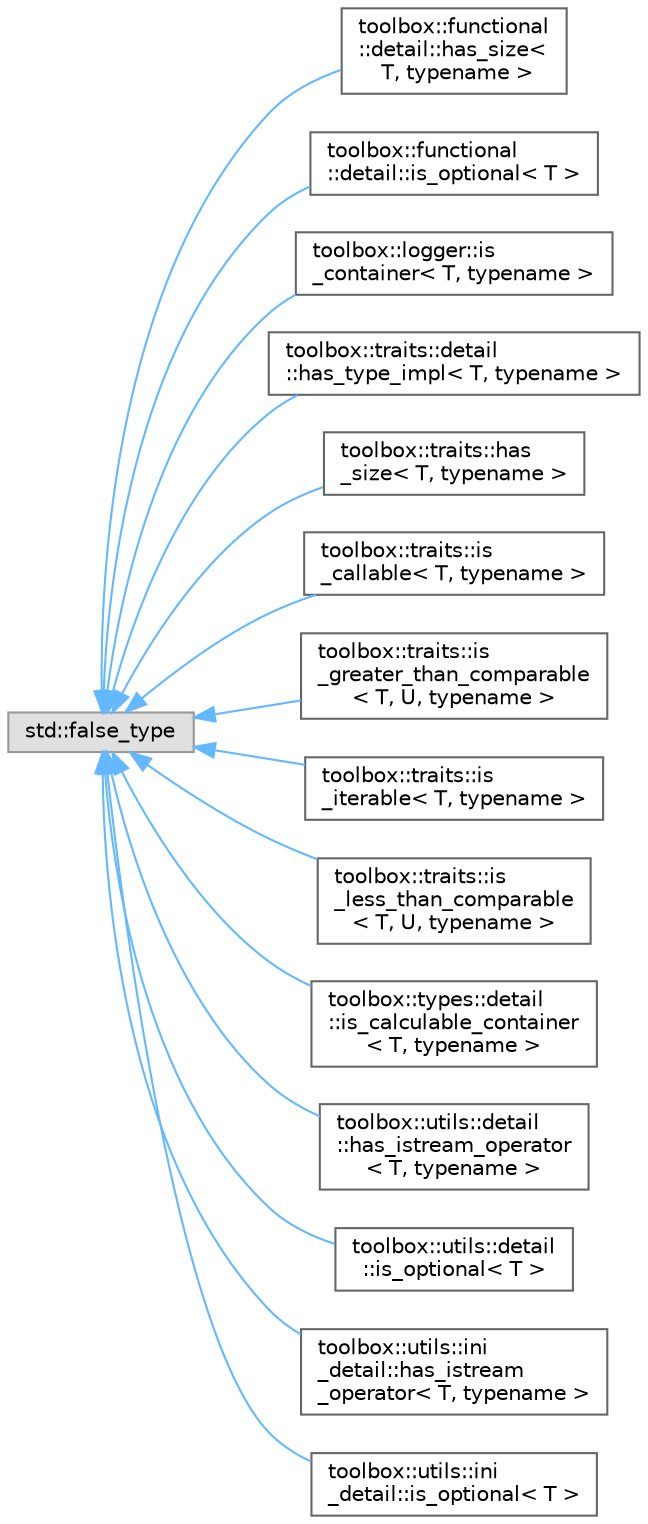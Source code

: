digraph "Graphical Class Hierarchy"
{
 // LATEX_PDF_SIZE
  bgcolor="transparent";
  edge [fontname=Helvetica,fontsize=10,labelfontname=Helvetica,labelfontsize=10];
  node [fontname=Helvetica,fontsize=10,shape=box,height=0.2,width=0.4];
  rankdir="LR";
  Node0 [id="Node000000",label="std::false_type",height=0.2,width=0.4,color="grey60", fillcolor="#E0E0E0", style="filled",tooltip=" "];
  Node0 -> Node1 [id="edge2_Node000000_Node000001",dir="back",color="steelblue1",style="solid",tooltip=" "];
  Node1 [id="Node000001",label="toolbox::functional\l::detail::has_size\<\l T, typename \>",height=0.2,width=0.4,color="grey40", fillcolor="white", style="filled",URL="$structtoolbox_1_1functional_1_1detail_1_1has__size.html",tooltip="检查类型是否有size()成员函数的类型特征 / Type trait to check if type has size() member function"];
  Node0 -> Node2 [id="edge3_Node000000_Node000002",dir="back",color="steelblue1",style="solid",tooltip=" "];
  Node2 [id="Node000002",label="toolbox::functional\l::detail::is_optional\< T \>",height=0.2,width=0.4,color="grey40", fillcolor="white", style="filled",URL="$structtoolbox_1_1functional_1_1detail_1_1is__optional.html",tooltip="检查T是否为std::optional的类型特征 / Type trait to check if T is a std::optional"];
  Node0 -> Node3 [id="edge4_Node000000_Node000003",dir="back",color="steelblue1",style="solid",tooltip=" "];
  Node3 [id="Node000003",label="toolbox::logger::is\l_container\< T, typename \>",height=0.2,width=0.4,color="grey40", fillcolor="white", style="filled",URL="$structtoolbox_1_1logger_1_1is__container.html",tooltip="检查类型是否为容器的类型特征 / Type trait to check if a type is a container"];
  Node0 -> Node4 [id="edge5_Node000000_Node000004",dir="back",color="steelblue1",style="solid",tooltip=" "];
  Node4 [id="Node000004",label="toolbox::traits::detail\l::has_type_impl\< T, typename \>",height=0.2,width=0.4,color="grey40", fillcolor="white", style="filled",URL="$structtoolbox_1_1traits_1_1detail_1_1has__type__impl.html",tooltip="检查类型是否具有type成员/Check if type has a type member"];
  Node0 -> Node5 [id="edge6_Node000000_Node000005",dir="back",color="steelblue1",style="solid",tooltip=" "];
  Node5 [id="Node000005",label="toolbox::traits::has\l_size\< T, typename \>",height=0.2,width=0.4,color="grey40", fillcolor="white", style="filled",URL="$structtoolbox_1_1traits_1_1has__size.html",tooltip="检查类型是否有size成员/Check if type has size member"];
  Node0 -> Node6 [id="edge7_Node000000_Node000006",dir="back",color="steelblue1",style="solid",tooltip=" "];
  Node6 [id="Node000006",label="toolbox::traits::is\l_callable\< T, typename \>",height=0.2,width=0.4,color="grey40", fillcolor="white", style="filled",URL="$structtoolbox_1_1traits_1_1is__callable.html",tooltip="检查类型是否可调用/Check if type is callable"];
  Node0 -> Node7 [id="edge8_Node000000_Node000007",dir="back",color="steelblue1",style="solid",tooltip=" "];
  Node7 [id="Node000007",label="toolbox::traits::is\l_greater_than_comparable\l\< T, U, typename \>",height=0.2,width=0.4,color="grey40", fillcolor="white", style="filled",URL="$structtoolbox_1_1traits_1_1is__greater__than__comparable.html",tooltip="检查类型T和U是否支持大于运算符（>）/Check if types T and U support the greater-than operator (>)"];
  Node0 -> Node8 [id="edge9_Node000000_Node000008",dir="back",color="steelblue1",style="solid",tooltip=" "];
  Node8 [id="Node000008",label="toolbox::traits::is\l_iterable\< T, typename \>",height=0.2,width=0.4,color="grey40", fillcolor="white", style="filled",URL="$structtoolbox_1_1traits_1_1is__iterable.html",tooltip=" "];
  Node0 -> Node9 [id="edge10_Node000000_Node000009",dir="back",color="steelblue1",style="solid",tooltip=" "];
  Node9 [id="Node000009",label="toolbox::traits::is\l_less_than_comparable\l\< T, U, typename \>",height=0.2,width=0.4,color="grey40", fillcolor="white", style="filled",URL="$structtoolbox_1_1traits_1_1is__less__than__comparable.html",tooltip="检查类型T和U是否支持小于运算符（<）/Check if types T and U support the less-than operator (<)"];
  Node0 -> Node10 [id="edge11_Node000000_Node000010",dir="back",color="steelblue1",style="solid",tooltip=" "];
  Node10 [id="Node000010",label="toolbox::types::detail\l::is_calculable_container\l\< T, typename \>",height=0.2,width=0.4,color="grey40", fillcolor="white", style="filled",URL="$structtoolbox_1_1types_1_1detail_1_1is__calculable__container.html",tooltip="辅助类型特征,用于检查类型是否为可计算容器 / Helper type trait to check if a type is a calculable container"];
  Node0 -> Node11 [id="edge12_Node000000_Node000011",dir="back",color="steelblue1",style="solid",tooltip=" "];
  Node11 [id="Node000011",label="toolbox::utils::detail\l::has_istream_operator\l\< T, typename \>",height=0.2,width=0.4,color="grey40", fillcolor="white", style="filled",URL="$structtoolbox_1_1utils_1_1detail_1_1has__istream__operator.html",tooltip=" "];
  Node0 -> Node12 [id="edge13_Node000000_Node000012",dir="back",color="steelblue1",style="solid",tooltip=" "];
  Node12 [id="Node000012",label="toolbox::utils::detail\l::is_optional\< T \>",height=0.2,width=0.4,color="grey40", fillcolor="white", style="filled",URL="$structtoolbox_1_1utils_1_1detail_1_1is__optional.html",tooltip=" "];
  Node0 -> Node13 [id="edge14_Node000000_Node000013",dir="back",color="steelblue1",style="solid",tooltip=" "];
  Node13 [id="Node000013",label="toolbox::utils::ini\l_detail::has_istream\l_operator\< T, typename \>",height=0.2,width=0.4,color="grey40", fillcolor="white", style="filled",URL="$structtoolbox_1_1utils_1_1ini__detail_1_1has__istream__operator.html",tooltip=" "];
  Node0 -> Node14 [id="edge15_Node000000_Node000014",dir="back",color="steelblue1",style="solid",tooltip=" "];
  Node14 [id="Node000014",label="toolbox::utils::ini\l_detail::is_optional\< T \>",height=0.2,width=0.4,color="grey40", fillcolor="white", style="filled",URL="$structtoolbox_1_1utils_1_1ini__detail_1_1is__optional.html",tooltip=" "];
}
